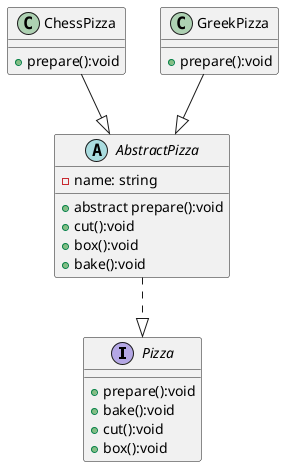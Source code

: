 @startuml
'https://plantuml.com/class-diagram
interface Pizza{
    +prepare():void
    +bake():void
    +cut():void
    +box():void
}

'class ChessPizza{}
abstract class AbstractPizza{
    -name: string
    +abstract prepare():void
    +cut():void
    +box():void
    +bake():void
}
AbstractPizza ..|> Pizza
ChessPizza --|> AbstractPizza
GreekPizza --|> AbstractPizza

class ChessPizza{
    +prepare():void
}

class GreekPizza{
    +prepare():void
}

@enduml